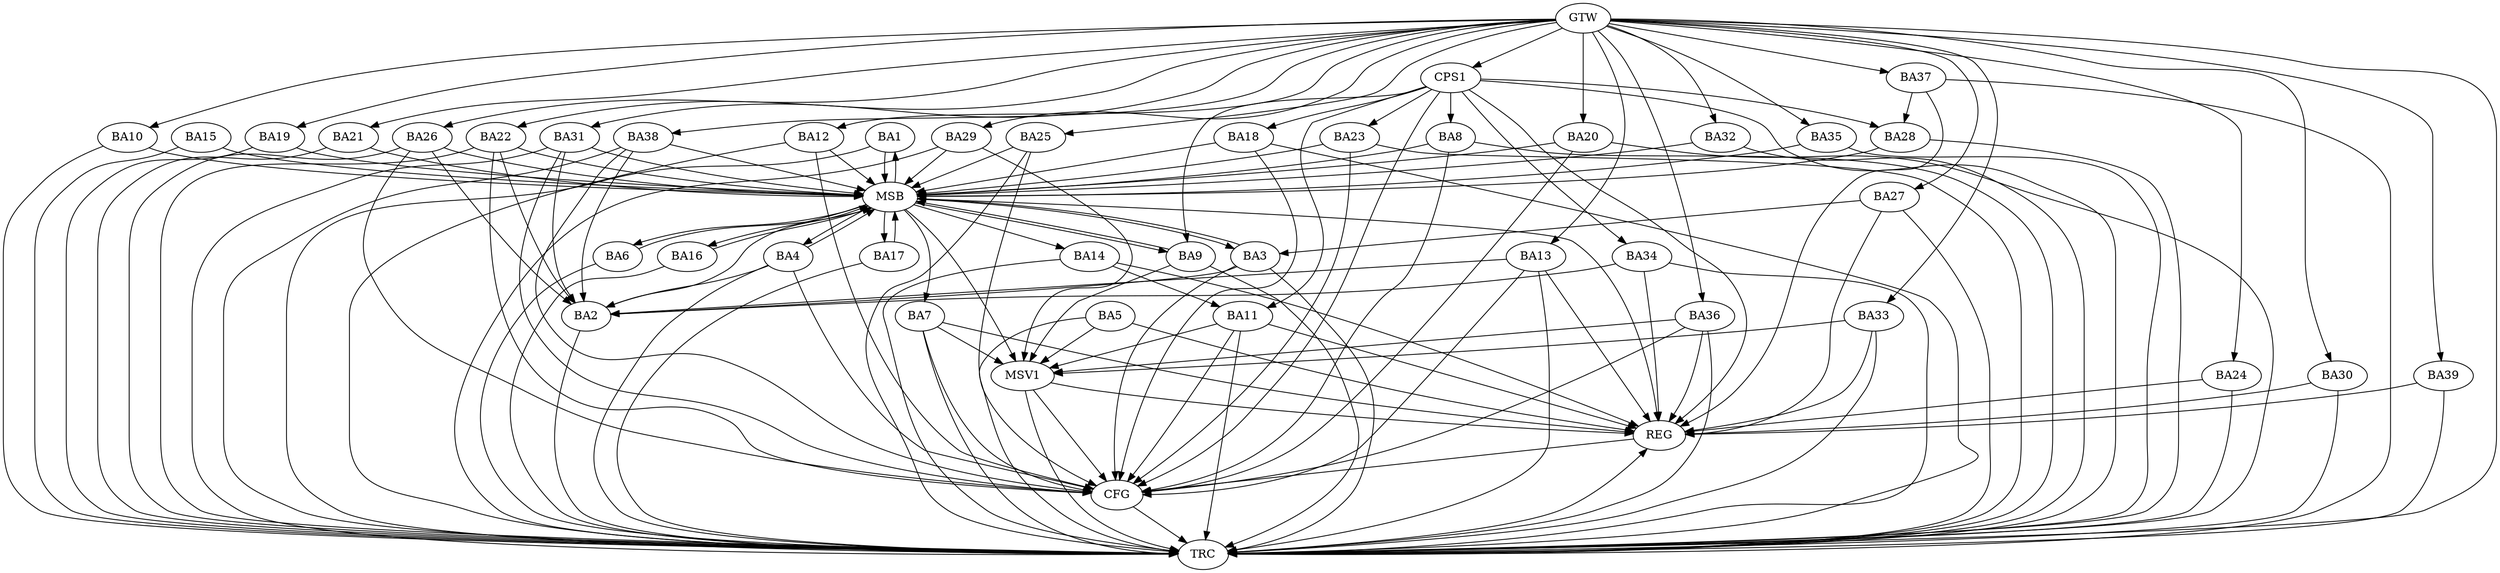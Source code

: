 strict digraph G {
  BA1 [ label="BA1" ];
  BA2 [ label="BA2" ];
  BA3 [ label="BA3" ];
  BA4 [ label="BA4" ];
  BA5 [ label="BA5" ];
  BA6 [ label="BA6" ];
  BA7 [ label="BA7" ];
  BA8 [ label="BA8" ];
  BA9 [ label="BA9" ];
  BA10 [ label="BA10" ];
  BA11 [ label="BA11" ];
  BA12 [ label="BA12" ];
  BA13 [ label="BA13" ];
  BA14 [ label="BA14" ];
  BA15 [ label="BA15" ];
  BA16 [ label="BA16" ];
  BA17 [ label="BA17" ];
  BA18 [ label="BA18" ];
  BA19 [ label="BA19" ];
  BA20 [ label="BA20" ];
  BA21 [ label="BA21" ];
  BA22 [ label="BA22" ];
  BA23 [ label="BA23" ];
  BA24 [ label="BA24" ];
  BA25 [ label="BA25" ];
  BA26 [ label="BA26" ];
  BA27 [ label="BA27" ];
  BA28 [ label="BA28" ];
  BA29 [ label="BA29" ];
  BA30 [ label="BA30" ];
  BA31 [ label="BA31" ];
  BA32 [ label="BA32" ];
  BA33 [ label="BA33" ];
  BA34 [ label="BA34" ];
  BA35 [ label="BA35" ];
  BA36 [ label="BA36" ];
  BA37 [ label="BA37" ];
  BA38 [ label="BA38" ];
  BA39 [ label="BA39" ];
  CPS1 [ label="CPS1" ];
  GTW [ label="GTW" ];
  REG [ label="REG" ];
  MSB [ label="MSB" ];
  CFG [ label="CFG" ];
  TRC [ label="TRC" ];
  MSV1 [ label="MSV1" ];
  BA14 -> BA11;
  BA27 -> BA3;
  BA37 -> BA28;
  CPS1 -> BA34;
  CPS1 -> BA18;
  CPS1 -> BA9;
  CPS1 -> BA28;
  CPS1 -> BA11;
  CPS1 -> BA8;
  CPS1 -> BA23;
  GTW -> BA10;
  GTW -> BA12;
  GTW -> BA13;
  GTW -> BA19;
  GTW -> BA20;
  GTW -> BA21;
  GTW -> BA22;
  GTW -> BA24;
  GTW -> BA25;
  GTW -> BA26;
  GTW -> BA27;
  GTW -> BA29;
  GTW -> BA30;
  GTW -> BA31;
  GTW -> BA32;
  GTW -> BA33;
  GTW -> BA35;
  GTW -> BA36;
  GTW -> BA37;
  GTW -> BA38;
  GTW -> BA39;
  GTW -> CPS1;
  BA5 -> REG;
  BA7 -> REG;
  BA11 -> REG;
  BA13 -> REG;
  BA14 -> REG;
  BA24 -> REG;
  BA27 -> REG;
  BA30 -> REG;
  BA33 -> REG;
  BA34 -> REG;
  BA36 -> REG;
  BA37 -> REG;
  BA39 -> REG;
  CPS1 -> REG;
  BA1 -> MSB;
  MSB -> REG;
  BA2 -> MSB;
  MSB -> BA1;
  BA3 -> MSB;
  BA4 -> MSB;
  BA6 -> MSB;
  MSB -> BA4;
  BA8 -> MSB;
  BA9 -> MSB;
  MSB -> BA3;
  BA10 -> MSB;
  MSB -> BA9;
  BA12 -> MSB;
  BA15 -> MSB;
  BA16 -> MSB;
  BA17 -> MSB;
  MSB -> BA16;
  BA18 -> MSB;
  BA19 -> MSB;
  MSB -> BA14;
  BA20 -> MSB;
  BA21 -> MSB;
  BA22 -> MSB;
  MSB -> BA6;
  BA23 -> MSB;
  BA25 -> MSB;
  BA26 -> MSB;
  BA28 -> MSB;
  BA29 -> MSB;
  BA31 -> MSB;
  MSB -> BA17;
  BA32 -> MSB;
  MSB -> BA7;
  BA35 -> MSB;
  BA38 -> MSB;
  BA13 -> CFG;
  BA38 -> CFG;
  BA31 -> CFG;
  BA26 -> CFG;
  BA36 -> CFG;
  BA4 -> CFG;
  BA18 -> CFG;
  BA23 -> CFG;
  CPS1 -> CFG;
  BA8 -> CFG;
  BA22 -> CFG;
  BA3 -> CFG;
  BA11 -> CFG;
  BA20 -> CFG;
  BA7 -> CFG;
  BA12 -> CFG;
  BA25 -> CFG;
  REG -> CFG;
  BA1 -> TRC;
  BA2 -> TRC;
  BA3 -> TRC;
  BA4 -> TRC;
  BA5 -> TRC;
  BA6 -> TRC;
  BA7 -> TRC;
  BA8 -> TRC;
  BA9 -> TRC;
  BA10 -> TRC;
  BA11 -> TRC;
  BA12 -> TRC;
  BA13 -> TRC;
  BA14 -> TRC;
  BA15 -> TRC;
  BA16 -> TRC;
  BA17 -> TRC;
  BA18 -> TRC;
  BA19 -> TRC;
  BA20 -> TRC;
  BA21 -> TRC;
  BA22 -> TRC;
  BA23 -> TRC;
  BA24 -> TRC;
  BA25 -> TRC;
  BA26 -> TRC;
  BA27 -> TRC;
  BA28 -> TRC;
  BA29 -> TRC;
  BA30 -> TRC;
  BA31 -> TRC;
  BA32 -> TRC;
  BA33 -> TRC;
  BA34 -> TRC;
  BA35 -> TRC;
  BA36 -> TRC;
  BA37 -> TRC;
  BA38 -> TRC;
  BA39 -> TRC;
  CPS1 -> TRC;
  GTW -> TRC;
  CFG -> TRC;
  TRC -> REG;
  BA22 -> BA2;
  BA38 -> BA2;
  BA13 -> BA2;
  BA26 -> BA2;
  BA34 -> BA2;
  BA31 -> BA2;
  BA3 -> BA2;
  BA4 -> BA2;
  BA5 -> MSV1;
  BA11 -> MSV1;
  BA33 -> MSV1;
  BA36 -> MSV1;
  MSB -> MSV1;
  BA29 -> MSV1;
  BA7 -> MSV1;
  BA9 -> MSV1;
  MSV1 -> REG;
  MSV1 -> TRC;
  MSV1 -> CFG;
}
